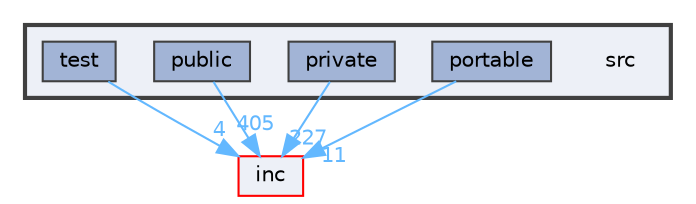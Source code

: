 digraph "src"
{
 // LATEX_PDF_SIZE
  bgcolor="transparent";
  edge [fontname=Helvetica,fontsize=10,labelfontname=Helvetica,labelfontsize=10];
  node [fontname=Helvetica,fontsize=10,shape=box,height=0.2,width=0.4];
  compound=true
  subgraph clusterdir_68267d1309a1af8e8297ef4c3efbcdba {
    graph [ bgcolor="#edf0f7", pencolor="grey25", label="", fontname=Helvetica,fontsize=10 style="filled,bold", URL="dir_68267d1309a1af8e8297ef4c3efbcdba.html",tooltip=""]
    dir_68267d1309a1af8e8297ef4c3efbcdba [shape=plaintext, label="src"];
  dir_de9a1e1f7ef4a42023236f339b639376 [label="portable", fillcolor="#a2b4d6", color="grey25", style="filled", URL="dir_de9a1e1f7ef4a42023236f339b639376.html",tooltip=""];
  dir_d49b597d86ed44de6eb8a459f0ed40df [label="private", fillcolor="#a2b4d6", color="grey25", style="filled", URL="dir_d49b597d86ed44de6eb8a459f0ed40df.html",tooltip=""];
  dir_408e3e109cd8ba6803532e2e583521a9 [label="public", fillcolor="#a2b4d6", color="grey25", style="filled", URL="dir_408e3e109cd8ba6803532e2e583521a9.html",tooltip=""];
  dir_120ed4da3e3217b1e7fc0b4f48568e79 [label="test", fillcolor="#a2b4d6", color="grey25", style="filled", URL="dir_120ed4da3e3217b1e7fc0b4f48568e79.html",tooltip=""];
  }
  dir_bfccd401955b95cf8c75461437045ac0 [label="inc", fillcolor="#edf0f7", color="red", style="filled", URL="dir_bfccd401955b95cf8c75461437045ac0.html",tooltip=""];
  dir_de9a1e1f7ef4a42023236f339b639376->dir_bfccd401955b95cf8c75461437045ac0 [headlabel="11", labeldistance=1.5 headhref="dir_000009_000004.html" href="dir_000009_000004.html" color="steelblue1" fontcolor="steelblue1"];
  dir_d49b597d86ed44de6eb8a459f0ed40df->dir_bfccd401955b95cf8c75461437045ac0 [headlabel="227", labeldistance=1.5 headhref="dir_000011_000004.html" href="dir_000011_000004.html" color="steelblue1" fontcolor="steelblue1"];
  dir_408e3e109cd8ba6803532e2e583521a9->dir_bfccd401955b95cf8c75461437045ac0 [headlabel="405", labeldistance=1.5 headhref="dir_000013_000004.html" href="dir_000013_000004.html" color="steelblue1" fontcolor="steelblue1"];
  dir_120ed4da3e3217b1e7fc0b4f48568e79->dir_bfccd401955b95cf8c75461437045ac0 [headlabel="4", labeldistance=1.5 headhref="dir_000017_000004.html" href="dir_000017_000004.html" color="steelblue1" fontcolor="steelblue1"];
}
